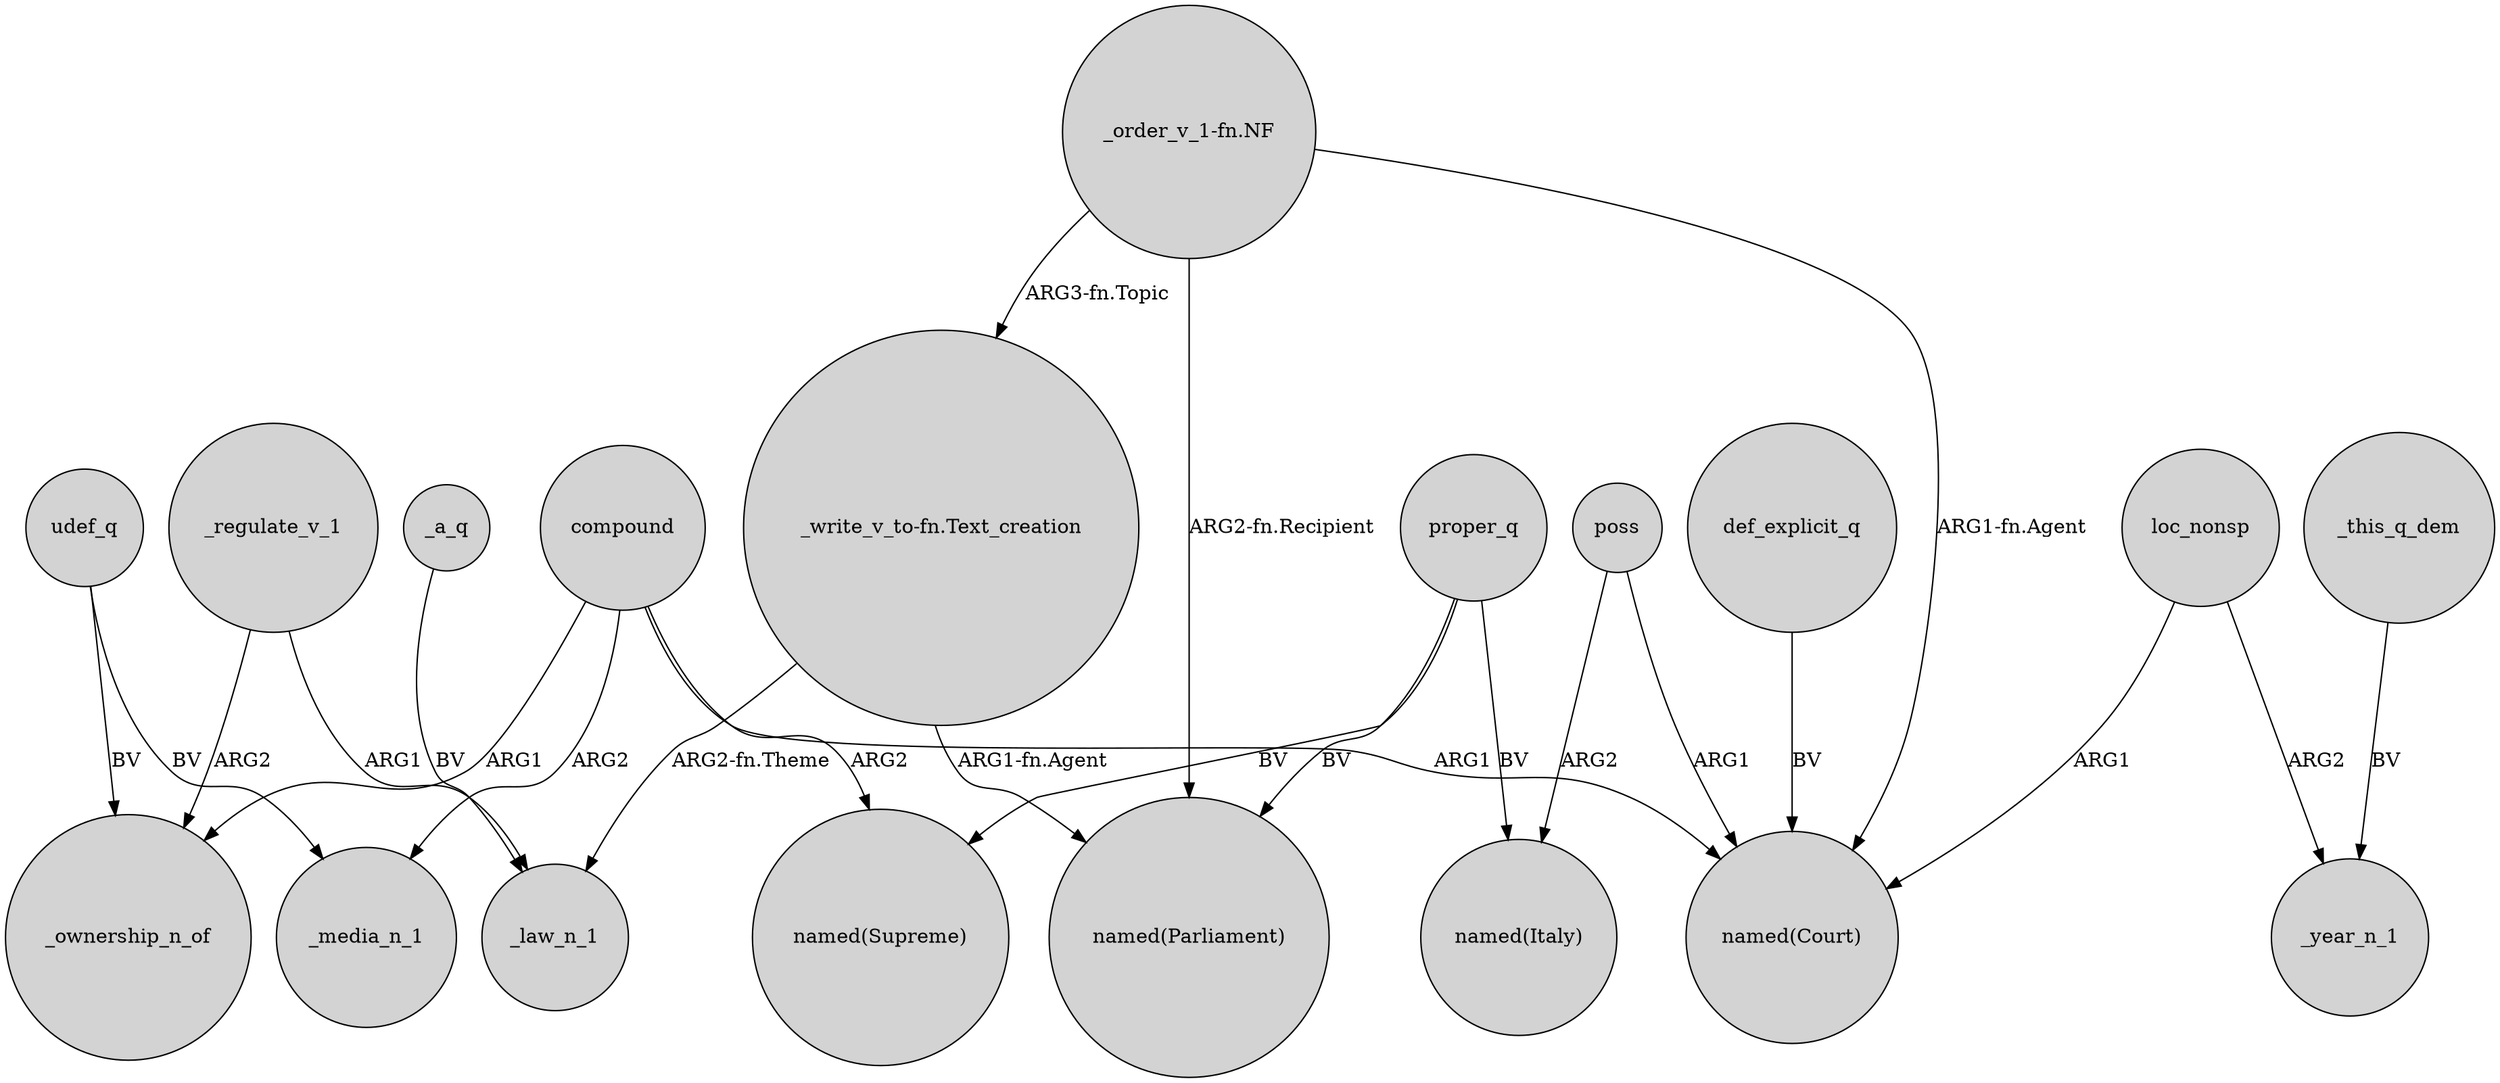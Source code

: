 digraph {
	node [shape=circle style=filled]
	compound -> _ownership_n_of [label=ARG1]
	loc_nonsp -> "named(Court)" [label=ARG1]
	def_explicit_q -> "named(Court)" [label=BV]
	udef_q -> _media_n_1 [label=BV]
	poss -> "named(Italy)" [label=ARG2]
	"_write_v_to-fn.Text_creation" -> "named(Parliament)" [label="ARG1-fn.Agent"]
	_regulate_v_1 -> _law_n_1 [label=ARG1]
	"_order_v_1-fn.NF" -> "named(Court)" [label="ARG1-fn.Agent"]
	"_order_v_1-fn.NF" -> "named(Parliament)" [label="ARG2-fn.Recipient"]
	compound -> _media_n_1 [label=ARG2]
	udef_q -> _ownership_n_of [label=BV]
	_a_q -> _law_n_1 [label=BV]
	compound -> "named(Supreme)" [label=ARG2]
	poss -> "named(Court)" [label=ARG1]
	proper_q -> "named(Parliament)" [label=BV]
	"_write_v_to-fn.Text_creation" -> _law_n_1 [label="ARG2-fn.Theme"]
	_regulate_v_1 -> _ownership_n_of [label=ARG2]
	loc_nonsp -> _year_n_1 [label=ARG2]
	proper_q -> "named(Supreme)" [label=BV]
	"_order_v_1-fn.NF" -> "_write_v_to-fn.Text_creation" [label="ARG3-fn.Topic"]
	compound -> "named(Court)" [label=ARG1]
	proper_q -> "named(Italy)" [label=BV]
	_this_q_dem -> _year_n_1 [label=BV]
}
